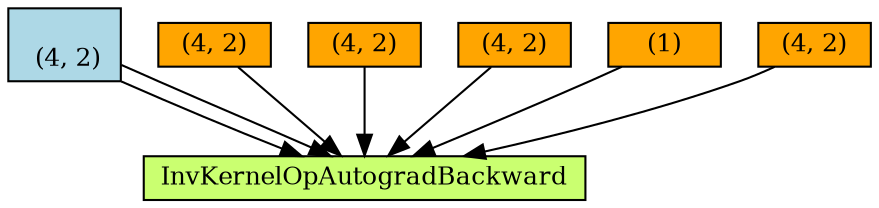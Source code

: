 digraph {
	graph [size="12,12"]
	node [align=left fontsize=12 height=0.2 ranksep=0.1 shape=box style=filled]
	4710950400 [label=InvKernelOpAutogradBackward fillcolor=darkolivegreen1]
	4406139928 -> 4710950400
	4406139928 [label="
 (4, 2)" fillcolor=lightblue]
	4406139928 -> 4710950400
	4711510376 -> 4710950400
	4711510376 [label="(4, 2)" fillcolor=orange]
	4711510304 -> 4710950400
	4711510304 [label="(4, 2)" fillcolor=orange]
	4711510448 -> 4710950400
	4711510448 [label="(4, 2)" fillcolor=orange]
	4711510520 -> 4710950400
	4711510520 [label="(1)" fillcolor=orange]
	4711510592 -> 4710950400
	4711510592 [label="(4, 2)" fillcolor=orange]
}
